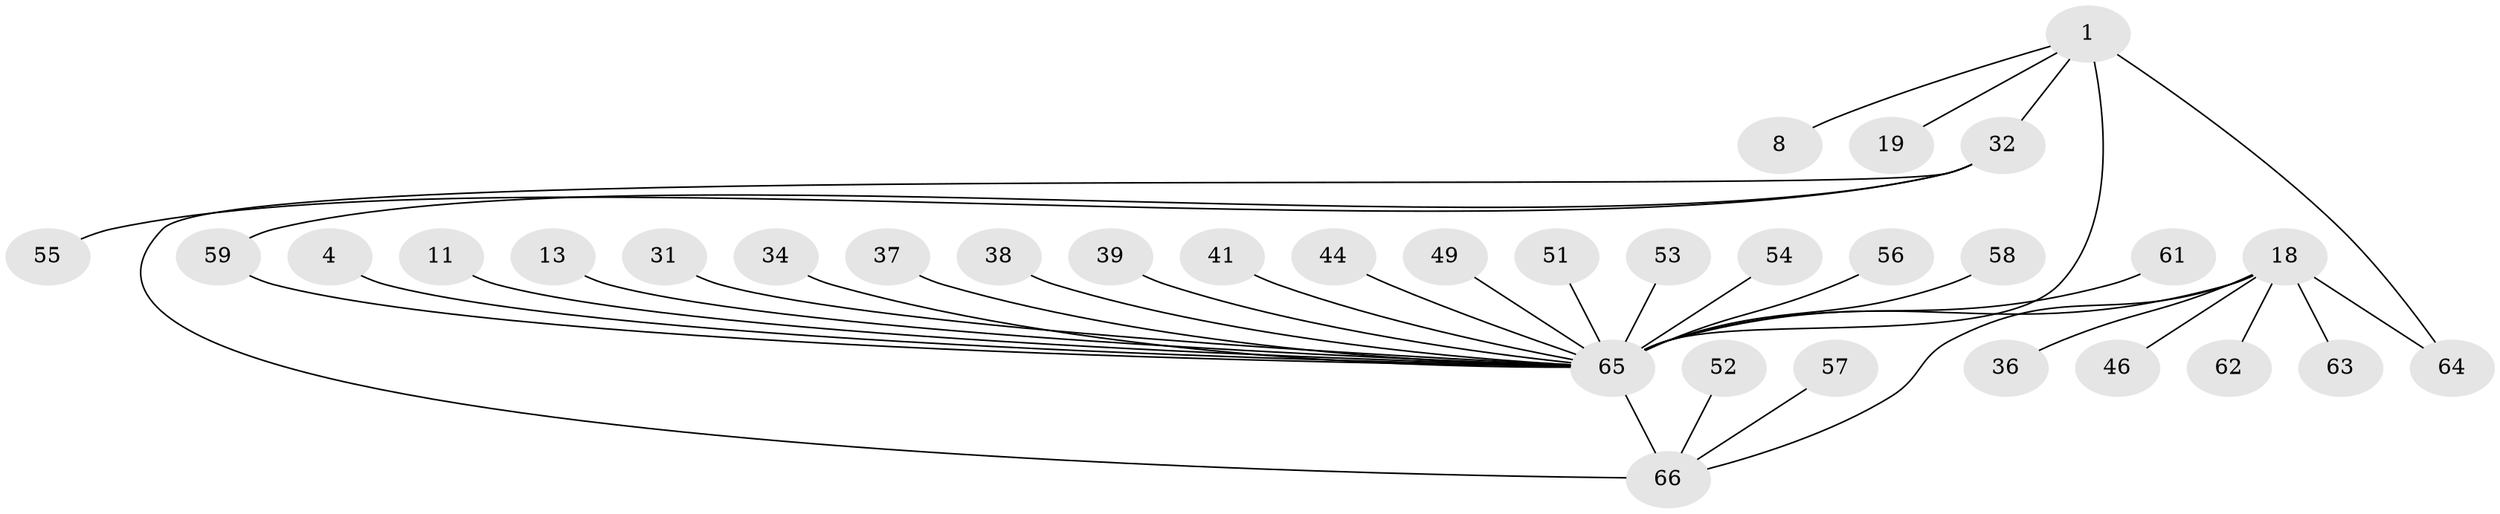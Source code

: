 // original degree distribution, {12: 0.015151515151515152, 18: 0.015151515151515152, 2: 0.12121212121212122, 1: 0.5454545454545454, 5: 0.09090909090909091, 7: 0.015151515151515152, 3: 0.13636363636363635, 6: 0.015151515151515152, 4: 0.045454545454545456}
// Generated by graph-tools (version 1.1) at 2025/50/03/04/25 21:50:16]
// undirected, 33 vertices, 36 edges
graph export_dot {
graph [start="1"]
  node [color=gray90,style=filled];
  1;
  4;
  8;
  11;
  13;
  18 [super="+6"];
  19;
  31;
  32 [super="+7"];
  34;
  36;
  37;
  38;
  39 [super="+33"];
  41;
  44;
  46;
  49;
  51;
  52;
  53;
  54;
  55;
  56 [super="+17+29"];
  57;
  58;
  59;
  61;
  62;
  63 [super="+35"];
  64 [super="+10+30+50+40"];
  65 [super="+60+48+45+23"];
  66 [super="+15+26+43"];
  1 -- 8;
  1 -- 19;
  1 -- 32 [weight=2];
  1 -- 65 [weight=7];
  1 -- 64;
  4 -- 65;
  11 -- 65;
  13 -- 65;
  18 -- 62;
  18 -- 36;
  18 -- 46;
  18 -- 64;
  18 -- 63;
  18 -- 66 [weight=2];
  18 -- 65;
  31 -- 65;
  32 -- 59;
  32 -- 55;
  32 -- 66;
  34 -- 65;
  37 -- 65;
  38 -- 65;
  39 -- 65;
  41 -- 65;
  44 -- 65;
  49 -- 65;
  51 -- 65 [weight=2];
  52 -- 66;
  53 -- 65;
  54 -- 65;
  56 -- 65;
  57 -- 66;
  58 -- 65;
  59 -- 65;
  61 -- 65;
  65 -- 66 [weight=3];
}

